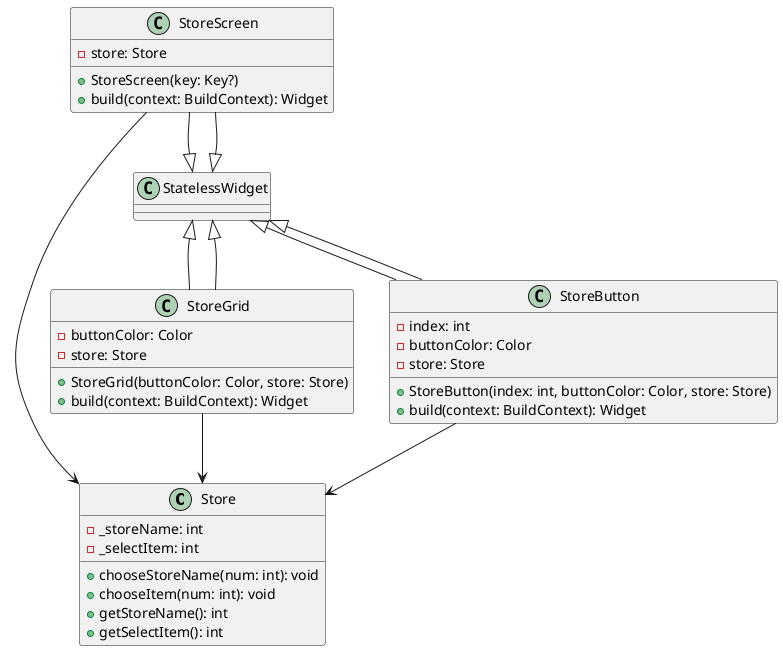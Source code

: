 @startuml
class Store {
  - _storeName: int
  - _selectItem: int
  + chooseStoreName(num: int): void
  + chooseItem(num: int): void
  + getStoreName(): int
  + getSelectItem(): int
}

class StoreScreen extends StatelessWidget {
  - store: Store
  + StoreScreen(key: Key?)
  + build(context: BuildContext): Widget
}

class StoreGrid extends StatelessWidget {
  - buttonColor: Color
  - store: Store
  + StoreGrid(buttonColor: Color, store: Store)
  + build(context: BuildContext): Widget
}

class StoreButton extends StatelessWidget {
  - index: int
  - buttonColor: Color
  - store: Store
  + StoreButton(index: int, buttonColor: Color, store: Store)
  + build(context: BuildContext): Widget
}
StoreScreen --|> StatelessWidget
StoreGrid --|> StatelessWidget
StoreButton --|> StatelessWidget
StoreScreen --> Store
StoreGrid --> Store
StoreButton --> Store

@enduml
